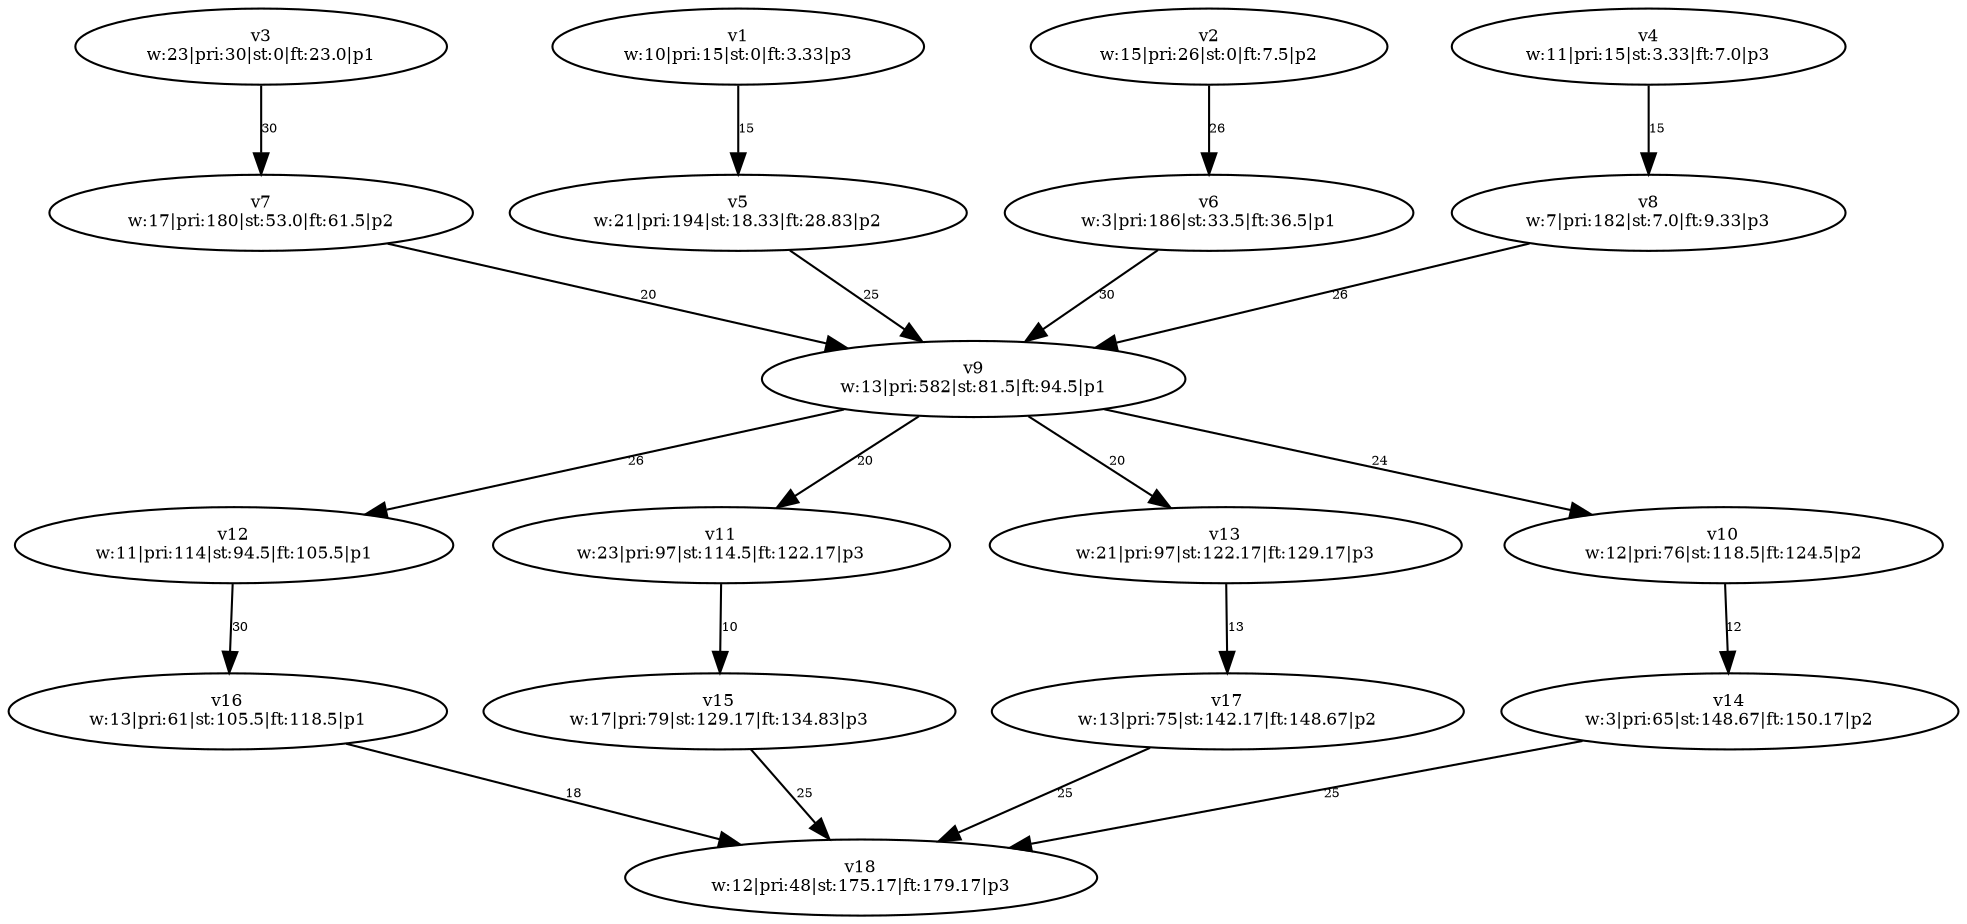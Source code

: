 digraph {
	v3 [label="v3
w:23|pri:30|st:0|ft:23.0|p1" fontsize=8.0]
	v2 [label="v2
w:15|pri:26|st:0|ft:7.5|p2" fontsize=8.0]
	v1 [label="v1
w:10|pri:15|st:0|ft:3.33|p3" fontsize=8.0]
	v4 [label="v4
w:11|pri:15|st:3.33|ft:7.0|p3" fontsize=8.0]
	v5 [label="v5
w:21|pri:194|st:18.33|ft:28.83|p2" fontsize=8.0]
	v6 [label="v6
w:3|pri:186|st:33.5|ft:36.5|p1" fontsize=8.0]
	v8 [label="v8
w:7|pri:182|st:7.0|ft:9.33|p3" fontsize=8.0]
	v7 [label="v7
w:17|pri:180|st:53.0|ft:61.5|p2" fontsize=8.0]
	v9 [label="v9
w:13|pri:582|st:81.5|ft:94.5|p1" fontsize=8.0]
	v12 [label="v12
w:11|pri:114|st:94.5|ft:105.5|p1" fontsize=8.0]
	v11 [label="v11
w:23|pri:97|st:114.5|ft:122.17|p3" fontsize=8.0]
	v13 [label="v13
w:21|pri:97|st:122.17|ft:129.17|p3" fontsize=8.0]
	v10 [label="v10
w:12|pri:76|st:118.5|ft:124.5|p2" fontsize=8.0]
	v15 [label="v15
w:17|pri:79|st:129.17|ft:134.83|p3" fontsize=8.0]
	v17 [label="v17
w:13|pri:75|st:142.17|ft:148.67|p2" fontsize=8.0]
	v14 [label="v14
w:3|pri:65|st:148.67|ft:150.17|p2" fontsize=8.0]
	v16 [label="v16
w:13|pri:61|st:105.5|ft:118.5|p1" fontsize=8.0]
	v18 [label="v18
w:12|pri:48|st:175.17|ft:179.17|p3" fontsize=8.0]
	v1 -> v5 [label=15 constraint=true fontsize=6.0]
	v2 -> v6 [label=26 constraint=true fontsize=6.0]
	v3 -> v7 [label=30 constraint=true fontsize=6.0]
	v4 -> v8 [label=15 constraint=true fontsize=6.0]
	v5 -> v9 [label=25 constraint=true fontsize=6.0]
	v6 -> v9 [label=30 constraint=true fontsize=6.0]
	v7 -> v9 [label=20 constraint=true fontsize=6.0]
	v8 -> v9 [label=26 constraint=true fontsize=6.0]
	v9 -> v10 [label=24 constraint=true fontsize=6.0]
	v9 -> v11 [label=20 constraint=true fontsize=6.0]
	v9 -> v12 [label=26 constraint=true fontsize=6.0]
	v9 -> v13 [label=20 constraint=true fontsize=6.0]
	v10 -> v14 [label=12 constraint=true fontsize=6.0]
	v11 -> v15 [label=10 constraint=true fontsize=6.0]
	v12 -> v16 [label=30 constraint=true fontsize=6.0]
	v13 -> v17 [label=13 constraint=true fontsize=6.0]
	v14 -> v18 [label=25 constraint=true fontsize=6.0]
	v15 -> v18 [label=25 constraint=true fontsize=6.0]
	v16 -> v18 [label=18 constraint=true fontsize=6.0]
	v17 -> v18 [label=25 constraint=true fontsize=6.0]
}
